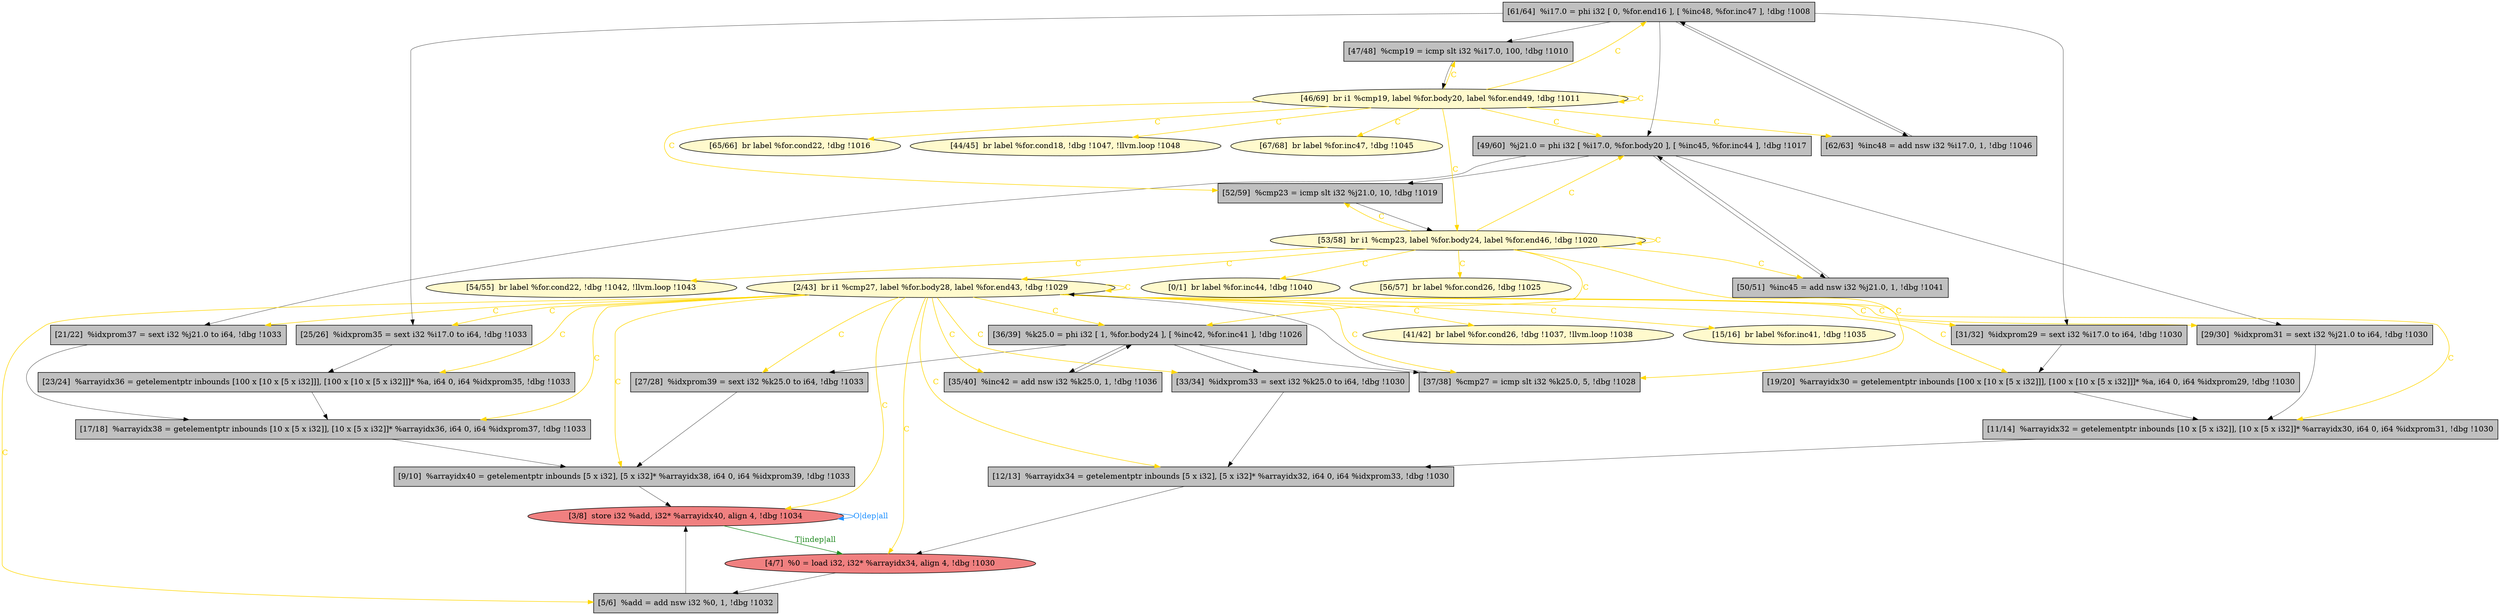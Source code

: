 
digraph G {


node815 [fillcolor=grey,label="[17/18]  %arrayidx38 = getelementptr inbounds [10 x [5 x i32]], [10 x [5 x i32]]* %arrayidx36, i64 0, i64 %idxprom37, !dbg !1033",shape=rectangle,style=filled ]
node813 [fillcolor=grey,label="[27/28]  %idxprom39 = sext i32 %k25.0 to i64, !dbg !1033",shape=rectangle,style=filled ]
node812 [fillcolor=grey,label="[11/14]  %arrayidx32 = getelementptr inbounds [10 x [5 x i32]], [10 x [5 x i32]]* %arrayidx30, i64 0, i64 %idxprom31, !dbg !1030",shape=rectangle,style=filled ]
node811 [fillcolor=grey,label="[9/10]  %arrayidx40 = getelementptr inbounds [5 x i32], [5 x i32]* %arrayidx38, i64 0, i64 %idxprom39, !dbg !1033",shape=rectangle,style=filled ]
node810 [fillcolor=grey,label="[33/34]  %idxprom33 = sext i32 %k25.0 to i64, !dbg !1030",shape=rectangle,style=filled ]
node806 [fillcolor=lightcoral,label="[3/8]  store i32 %add, i32* %arrayidx40, align 4, !dbg !1034",shape=ellipse,style=filled ]
node803 [fillcolor=grey,label="[23/24]  %arrayidx36 = getelementptr inbounds [100 x [10 x [5 x i32]]], [100 x [10 x [5 x i32]]]* %a, i64 0, i64 %idxprom35, !dbg !1033",shape=rectangle,style=filled ]
node817 [fillcolor=grey,label="[49/60]  %j21.0 = phi i32 [ %i17.0, %for.body20 ], [ %inc45, %for.inc44 ], !dbg !1017",shape=rectangle,style=filled ]
node802 [fillcolor=grey,label="[12/13]  %arrayidx34 = getelementptr inbounds [5 x i32], [5 x i32]* %arrayidx32, i64 0, i64 %idxprom33, !dbg !1030",shape=rectangle,style=filled ]
node801 [fillcolor=lemonchiffon,label="[65/66]  br label %for.cond22, !dbg !1016",shape=ellipse,style=filled ]
node800 [fillcolor=grey,label="[21/22]  %idxprom37 = sext i32 %j21.0 to i64, !dbg !1033",shape=rectangle,style=filled ]
node807 [fillcolor=grey,label="[52/59]  %cmp23 = icmp slt i32 %j21.0, 10, !dbg !1019",shape=rectangle,style=filled ]
node789 [fillcolor=lemonchiffon,label="[46/69]  br i1 %cmp19, label %for.body20, label %for.end49, !dbg !1011",shape=ellipse,style=filled ]
node804 [fillcolor=lemonchiffon,label="[54/55]  br label %for.cond22, !dbg !1042, !llvm.loop !1043",shape=ellipse,style=filled ]
node787 [fillcolor=grey,label="[36/39]  %k25.0 = phi i32 [ 1, %for.body24 ], [ %inc42, %for.inc41 ], !dbg !1026",shape=rectangle,style=filled ]
node795 [fillcolor=grey,label="[47/48]  %cmp19 = icmp slt i32 %i17.0, 100, !dbg !1010",shape=rectangle,style=filled ]
node808 [fillcolor=lemonchiffon,label="[41/42]  br label %for.cond26, !dbg !1037, !llvm.loop !1038",shape=ellipse,style=filled ]
node786 [fillcolor=grey,label="[5/6]  %add = add nsw i32 %0, 1, !dbg !1032",shape=rectangle,style=filled ]
node785 [fillcolor=lemonchiffon,label="[2/43]  br i1 %cmp27, label %for.body28, label %for.end43, !dbg !1029",shape=ellipse,style=filled ]
node799 [fillcolor=grey,label="[50/51]  %inc45 = add nsw i32 %j21.0, 1, !dbg !1041",shape=rectangle,style=filled ]
node816 [fillcolor=grey,label="[19/20]  %arrayidx30 = getelementptr inbounds [100 x [10 x [5 x i32]]], [100 x [10 x [5 x i32]]]* %a, i64 0, i64 %idxprom29, !dbg !1030",shape=rectangle,style=filled ]
node797 [fillcolor=grey,label="[37/38]  %cmp27 = icmp slt i32 %k25.0, 5, !dbg !1028",shape=rectangle,style=filled ]
node784 [fillcolor=lemonchiffon,label="[0/1]  br label %for.inc44, !dbg !1040",shape=ellipse,style=filled ]
node791 [fillcolor=grey,label="[62/63]  %inc48 = add nsw i32 %i17.0, 1, !dbg !1046",shape=rectangle,style=filled ]
node814 [fillcolor=grey,label="[29/30]  %idxprom31 = sext i32 %j21.0 to i64, !dbg !1030",shape=rectangle,style=filled ]
node792 [fillcolor=grey,label="[61/64]  %i17.0 = phi i32 [ 0, %for.end16 ], [ %inc48, %for.inc47 ], !dbg !1008",shape=rectangle,style=filled ]
node788 [fillcolor=lemonchiffon,label="[44/45]  br label %for.cond18, !dbg !1047, !llvm.loop !1048",shape=ellipse,style=filled ]
node793 [fillcolor=lightcoral,label="[4/7]  %0 = load i32, i32* %arrayidx34, align 4, !dbg !1030",shape=ellipse,style=filled ]
node818 [fillcolor=grey,label="[31/32]  %idxprom29 = sext i32 %i17.0 to i64, !dbg !1030",shape=rectangle,style=filled ]
node809 [fillcolor=lemonchiffon,label="[15/16]  br label %for.inc41, !dbg !1035",shape=ellipse,style=filled ]
node796 [fillcolor=lemonchiffon,label="[53/58]  br i1 %cmp23, label %for.body24, label %for.end46, !dbg !1020",shape=ellipse,style=filled ]
node805 [fillcolor=grey,label="[25/26]  %idxprom35 = sext i32 %i17.0 to i64, !dbg !1033",shape=rectangle,style=filled ]
node790 [fillcolor=lemonchiffon,label="[56/57]  br label %for.cond26, !dbg !1025",shape=ellipse,style=filled ]
node794 [fillcolor=lemonchiffon,label="[67/68]  br label %for.inc47, !dbg !1045",shape=ellipse,style=filled ]
node798 [fillcolor=grey,label="[35/40]  %inc42 = add nsw i32 %k25.0, 1, !dbg !1036",shape=rectangle,style=filled ]

node796->node790 [style=solid,color=gold,label="C",penwidth=1.0,fontcolor=gold ]
node810->node802 [style=solid,color=black,label="",penwidth=0.5,fontcolor=black ]
node796->node787 [style=solid,color=gold,label="C",penwidth=1.0,fontcolor=gold ]
node816->node812 [style=solid,color=black,label="",penwidth=0.5,fontcolor=black ]
node789->node807 [style=solid,color=gold,label="C",penwidth=1.0,fontcolor=gold ]
node817->node814 [style=solid,color=black,label="",penwidth=0.5,fontcolor=black ]
node787->node813 [style=solid,color=black,label="",penwidth=0.5,fontcolor=black ]
node792->node795 [style=solid,color=black,label="",penwidth=0.5,fontcolor=black ]
node785->node818 [style=solid,color=gold,label="C",penwidth=1.0,fontcolor=gold ]
node785->node816 [style=solid,color=gold,label="C",penwidth=1.0,fontcolor=gold ]
node817->node799 [style=solid,color=black,label="",penwidth=0.5,fontcolor=black ]
node818->node816 [style=solid,color=black,label="",penwidth=0.5,fontcolor=black ]
node805->node803 [style=solid,color=black,label="",penwidth=0.5,fontcolor=black ]
node789->node817 [style=solid,color=gold,label="C",penwidth=1.0,fontcolor=gold ]
node811->node806 [style=solid,color=black,label="",penwidth=0.5,fontcolor=black ]
node792->node805 [style=solid,color=black,label="",penwidth=0.5,fontcolor=black ]
node802->node793 [style=solid,color=black,label="",penwidth=0.5,fontcolor=black ]
node785->node811 [style=solid,color=gold,label="C",penwidth=1.0,fontcolor=gold ]
node792->node817 [style=solid,color=black,label="",penwidth=0.5,fontcolor=black ]
node806->node793 [style=solid,color=forestgreen,label="T|indep|all",penwidth=1.0,fontcolor=forestgreen ]
node791->node792 [style=solid,color=black,label="",penwidth=0.5,fontcolor=black ]
node796->node804 [style=solid,color=gold,label="C",penwidth=1.0,fontcolor=gold ]
node785->node802 [style=solid,color=gold,label="C",penwidth=1.0,fontcolor=gold ]
node785->node785 [style=solid,color=gold,label="C",penwidth=1.0,fontcolor=gold ]
node785->node786 [style=solid,color=gold,label="C",penwidth=1.0,fontcolor=gold ]
node789->node801 [style=solid,color=gold,label="C",penwidth=1.0,fontcolor=gold ]
node785->node793 [style=solid,color=gold,label="C",penwidth=1.0,fontcolor=gold ]
node807->node796 [style=solid,color=black,label="",penwidth=0.5,fontcolor=black ]
node789->node794 [style=solid,color=gold,label="C",penwidth=1.0,fontcolor=gold ]
node817->node800 [style=solid,color=black,label="",penwidth=0.5,fontcolor=black ]
node785->node805 [style=solid,color=gold,label="C",penwidth=1.0,fontcolor=gold ]
node789->node796 [style=solid,color=gold,label="C",penwidth=1.0,fontcolor=gold ]
node785->node809 [style=solid,color=gold,label="C",penwidth=1.0,fontcolor=gold ]
node799->node817 [style=solid,color=black,label="",penwidth=0.5,fontcolor=black ]
node785->node803 [style=solid,color=gold,label="C",penwidth=1.0,fontcolor=gold ]
node785->node797 [style=solid,color=gold,label="C",penwidth=1.0,fontcolor=gold ]
node796->node807 [style=solid,color=gold,label="C",penwidth=1.0,fontcolor=gold ]
node796->node796 [style=solid,color=gold,label="C",penwidth=1.0,fontcolor=gold ]
node785->node813 [style=solid,color=gold,label="C",penwidth=1.0,fontcolor=gold ]
node787->node810 [style=solid,color=black,label="",penwidth=0.5,fontcolor=black ]
node785->node787 [style=solid,color=gold,label="C",penwidth=1.0,fontcolor=gold ]
node813->node811 [style=solid,color=black,label="",penwidth=0.5,fontcolor=black ]
node789->node788 [style=solid,color=gold,label="C",penwidth=1.0,fontcolor=gold ]
node795->node789 [style=solid,color=black,label="",penwidth=0.5,fontcolor=black ]
node803->node815 [style=solid,color=black,label="",penwidth=0.5,fontcolor=black ]
node785->node800 [style=solid,color=gold,label="C",penwidth=1.0,fontcolor=gold ]
node792->node791 [style=solid,color=black,label="",penwidth=0.5,fontcolor=black ]
node789->node795 [style=solid,color=gold,label="C",penwidth=1.0,fontcolor=gold ]
node796->node817 [style=solid,color=gold,label="C",penwidth=1.0,fontcolor=gold ]
node815->node811 [style=solid,color=black,label="",penwidth=0.5,fontcolor=black ]
node793->node786 [style=solid,color=black,label="",penwidth=0.5,fontcolor=black ]
node785->node808 [style=solid,color=gold,label="C",penwidth=1.0,fontcolor=gold ]
node796->node784 [style=solid,color=gold,label="C",penwidth=1.0,fontcolor=gold ]
node786->node806 [style=solid,color=black,label="",penwidth=0.5,fontcolor=black ]
node785->node815 [style=solid,color=gold,label="C",penwidth=1.0,fontcolor=gold ]
node796->node799 [style=solid,color=gold,label="C",penwidth=1.0,fontcolor=gold ]
node792->node818 [style=solid,color=black,label="",penwidth=0.5,fontcolor=black ]
node817->node807 [style=solid,color=black,label="",penwidth=0.5,fontcolor=black ]
node785->node812 [style=solid,color=gold,label="C",penwidth=1.0,fontcolor=gold ]
node785->node798 [style=solid,color=gold,label="C",penwidth=1.0,fontcolor=gold ]
node814->node812 [style=solid,color=black,label="",penwidth=0.5,fontcolor=black ]
node785->node814 [style=solid,color=gold,label="C",penwidth=1.0,fontcolor=gold ]
node796->node797 [style=solid,color=gold,label="C",penwidth=1.0,fontcolor=gold ]
node789->node792 [style=solid,color=gold,label="C",penwidth=1.0,fontcolor=gold ]
node800->node815 [style=solid,color=black,label="",penwidth=0.5,fontcolor=black ]
node812->node802 [style=solid,color=black,label="",penwidth=0.5,fontcolor=black ]
node787->node797 [style=solid,color=black,label="",penwidth=0.5,fontcolor=black ]
node806->node806 [style=solid,color=dodgerblue,label="O|dep|all",penwidth=1.0,fontcolor=dodgerblue ]
node789->node791 [style=solid,color=gold,label="C",penwidth=1.0,fontcolor=gold ]
node798->node787 [style=solid,color=black,label="",penwidth=0.5,fontcolor=black ]
node787->node798 [style=solid,color=black,label="",penwidth=0.5,fontcolor=black ]
node785->node810 [style=solid,color=gold,label="C",penwidth=1.0,fontcolor=gold ]
node796->node785 [style=solid,color=gold,label="C",penwidth=1.0,fontcolor=gold ]
node797->node785 [style=solid,color=black,label="",penwidth=0.5,fontcolor=black ]
node785->node806 [style=solid,color=gold,label="C",penwidth=1.0,fontcolor=gold ]
node789->node789 [style=solid,color=gold,label="C",penwidth=1.0,fontcolor=gold ]


}
